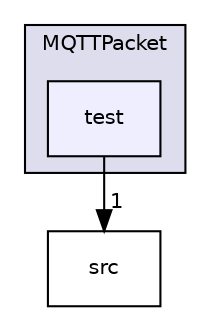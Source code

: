 digraph "esp32-snippets/networking/mqtt/paho_mqtt_embedded_c/MQTTPacket/test" {
  compound=true
  node [ fontsize="10", fontname="Helvetica"];
  edge [ labelfontsize="10", labelfontname="Helvetica"];
  subgraph clusterdir_26aaa6cc81d32f7596e56c698d869ba6 {
    graph [ bgcolor="#ddddee", pencolor="black", label="MQTTPacket" fontname="Helvetica", fontsize="10", URL="dir_26aaa6cc81d32f7596e56c698d869ba6.html"]
  dir_308962422362540869d0bd1b296674af [shape=box, label="test", style="filled", fillcolor="#eeeeff", pencolor="black", URL="dir_308962422362540869d0bd1b296674af.html"];
  }
  dir_c2be5626eb57b85e24f4a42b9293c309 [shape=box label="src" URL="dir_c2be5626eb57b85e24f4a42b9293c309.html"];
  dir_308962422362540869d0bd1b296674af->dir_c2be5626eb57b85e24f4a42b9293c309 [headlabel="1", labeldistance=1.5 headhref="dir_000132_000131.html"];
}
